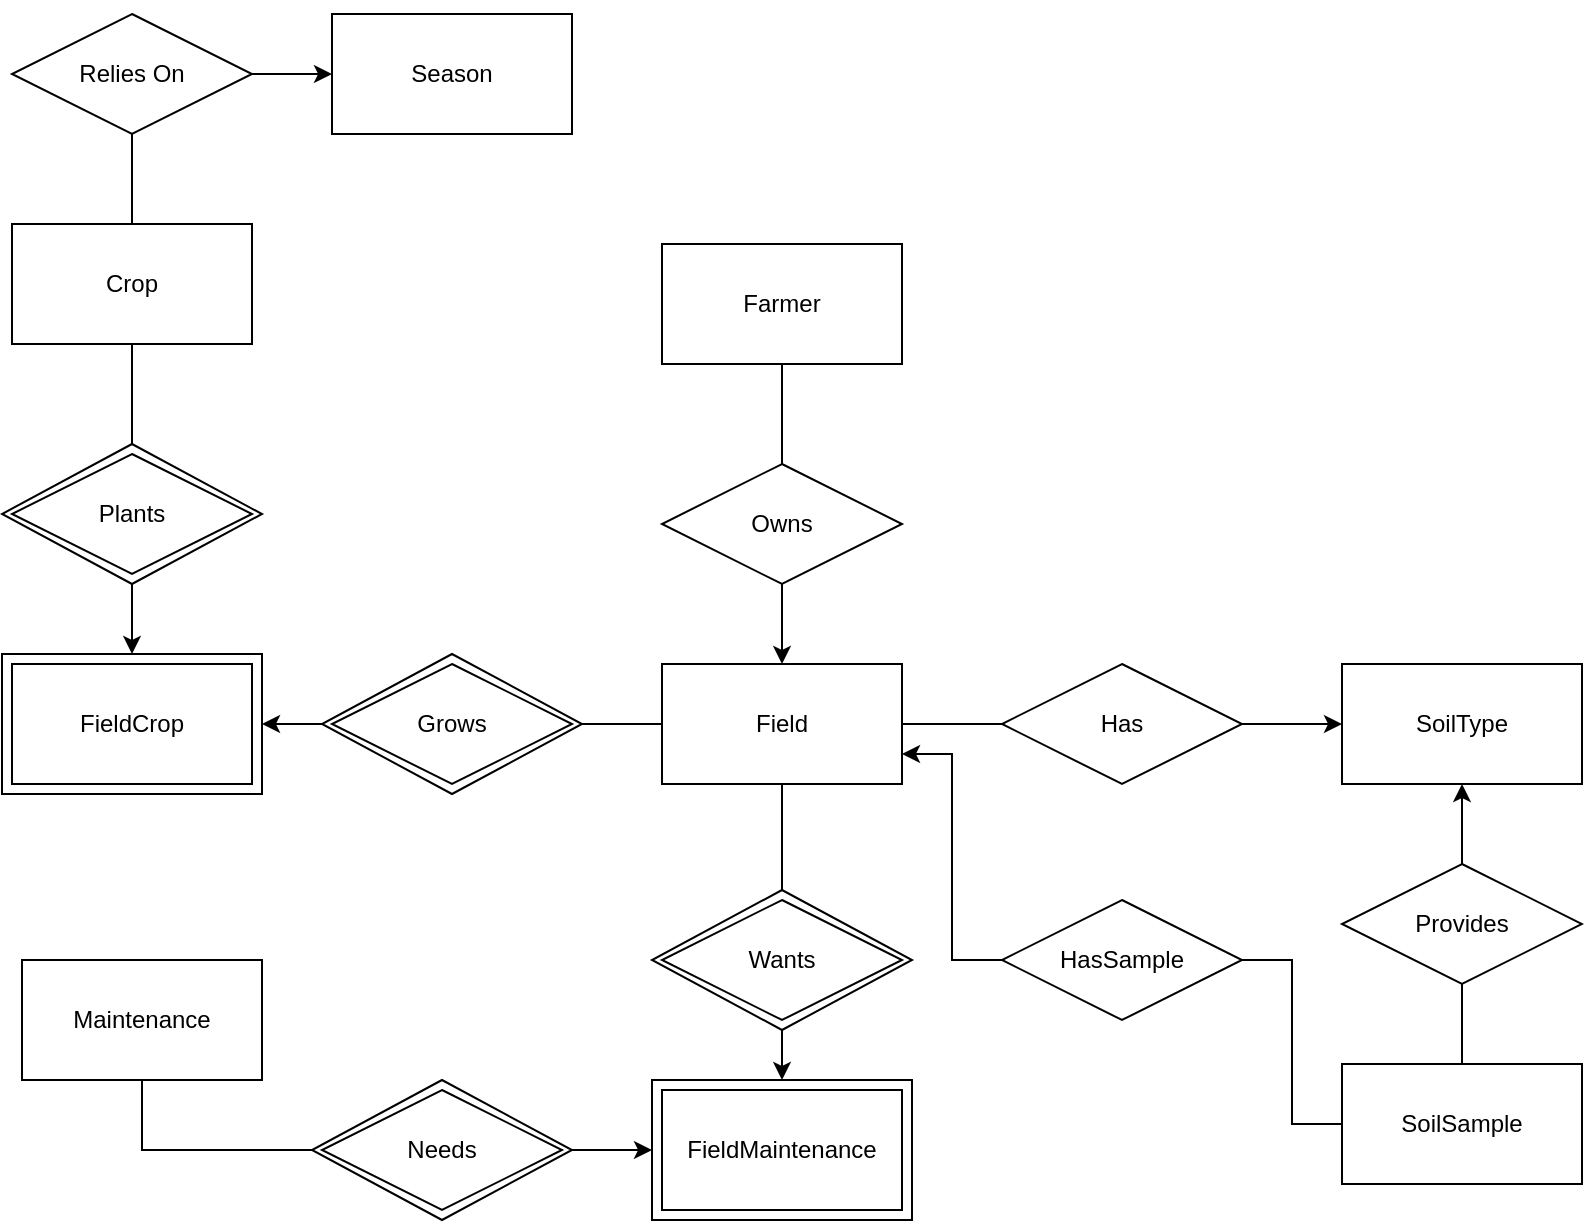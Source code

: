 <mxfile version="28.2.7">
  <diagram name="Page-1" id="aqrqUGH1YYFs3amk7tr6">
    <mxGraphModel dx="1226" dy="715" grid="1" gridSize="10" guides="1" tooltips="1" connect="1" arrows="0" fold="1" page="1" pageScale="1" pageWidth="850" pageHeight="1100" math="0" shadow="0">
      <root>
        <mxCell id="0" />
        <mxCell id="1" parent="0" />
        <mxCell id="9aUW3d_tHc-lzS_7Zy5h-33" style="edgeStyle=orthogonalEdgeStyle;rounded=0;orthogonalLoop=1;jettySize=auto;html=1;exitX=0;exitY=0.5;exitDx=0;exitDy=0;entryX=1;entryY=0.5;entryDx=0;entryDy=0;" parent="1" source="9aUW3d_tHc-lzS_7Zy5h-30" target="9aUW3d_tHc-lzS_7Zy5h-3" edge="1">
          <mxGeometry relative="1" as="geometry" />
        </mxCell>
        <mxCell id="9aUW3d_tHc-lzS_7Zy5h-30" value="" style="rhombus;whiteSpace=wrap;html=1;" parent="1" vertex="1">
          <mxGeometry x="180" y="350" width="130" height="70" as="geometry" />
        </mxCell>
        <mxCell id="9aUW3d_tHc-lzS_7Zy5h-2" value="" style="rounded=0;whiteSpace=wrap;html=1;" parent="1" vertex="1">
          <mxGeometry x="345" y="563" width="130" height="70" as="geometry" />
        </mxCell>
        <mxCell id="9aUW3d_tHc-lzS_7Zy5h-1" value="FieldMaintenance" style="rounded=0;whiteSpace=wrap;html=1;" parent="1" vertex="1">
          <mxGeometry x="350" y="568" width="120" height="60" as="geometry" />
        </mxCell>
        <mxCell id="9aUW3d_tHc-lzS_7Zy5h-3" value="" style="rounded=0;whiteSpace=wrap;html=1;" parent="1" vertex="1">
          <mxGeometry x="20" y="350" width="130" height="70" as="geometry" />
        </mxCell>
        <mxCell id="9aUW3d_tHc-lzS_7Zy5h-4" value="FieldCrop" style="rounded=0;whiteSpace=wrap;html=1;" parent="1" vertex="1">
          <mxGeometry x="25" y="355" width="120" height="60" as="geometry" />
        </mxCell>
        <mxCell id="9aUW3d_tHc-lzS_7Zy5h-56" style="edgeStyle=orthogonalEdgeStyle;rounded=0;orthogonalLoop=1;jettySize=auto;html=1;exitX=0.5;exitY=1;exitDx=0;exitDy=0;entryX=0;entryY=0.5;entryDx=0;entryDy=0;endArrow=none;endFill=0;" parent="1" source="9aUW3d_tHc-lzS_7Zy5h-5" target="9aUW3d_tHc-lzS_7Zy5h-51" edge="1">
          <mxGeometry relative="1" as="geometry" />
        </mxCell>
        <mxCell id="9aUW3d_tHc-lzS_7Zy5h-5" value="Maintenance" style="rounded=0;whiteSpace=wrap;html=1;" parent="1" vertex="1">
          <mxGeometry x="30" y="503" width="120" height="60" as="geometry" />
        </mxCell>
        <mxCell id="9aUW3d_tHc-lzS_7Zy5h-43" style="edgeStyle=orthogonalEdgeStyle;rounded=0;orthogonalLoop=1;jettySize=auto;html=1;exitX=0.5;exitY=1;exitDx=0;exitDy=0;entryX=0.5;entryY=0;entryDx=0;entryDy=0;endArrow=none;endFill=0;" parent="1" source="9aUW3d_tHc-lzS_7Zy5h-6" target="9aUW3d_tHc-lzS_7Zy5h-37" edge="1">
          <mxGeometry relative="1" as="geometry" />
        </mxCell>
        <mxCell id="9aUW3d_tHc-lzS_7Zy5h-6" value="Crop" style="rounded=0;whiteSpace=wrap;html=1;" parent="1" vertex="1">
          <mxGeometry x="25" y="135" width="120" height="60" as="geometry" />
        </mxCell>
        <mxCell id="9aUW3d_tHc-lzS_7Zy5h-7" value="Season" style="rounded=0;whiteSpace=wrap;html=1;" parent="1" vertex="1">
          <mxGeometry x="185" y="30" width="120" height="60" as="geometry" />
        </mxCell>
        <mxCell id="9aUW3d_tHc-lzS_7Zy5h-16" style="edgeStyle=orthogonalEdgeStyle;rounded=0;orthogonalLoop=1;jettySize=auto;html=1;exitX=0.5;exitY=0;exitDx=0;exitDy=0;entryX=0.5;entryY=0;entryDx=0;entryDy=0;strokeColor=none;" parent="1" source="9aUW3d_tHc-lzS_7Zy5h-13" target="9aUW3d_tHc-lzS_7Zy5h-13" edge="1">
          <mxGeometry relative="1" as="geometry" />
        </mxCell>
        <mxCell id="9aUW3d_tHc-lzS_7Zy5h-21" style="edgeStyle=orthogonalEdgeStyle;rounded=0;orthogonalLoop=1;jettySize=auto;html=1;exitX=0.5;exitY=1;exitDx=0;exitDy=0;entryX=0.5;entryY=0;entryDx=0;entryDy=0;strokeColor=default;endArrow=none;endFill=0;" parent="1" source="9aUW3d_tHc-lzS_7Zy5h-8" target="9aUW3d_tHc-lzS_7Zy5h-13" edge="1">
          <mxGeometry relative="1" as="geometry" />
        </mxCell>
        <mxCell id="9aUW3d_tHc-lzS_7Zy5h-8" value="Farmer" style="rounded=0;whiteSpace=wrap;html=1;" parent="1" vertex="1">
          <mxGeometry x="350" y="145" width="120" height="60" as="geometry" />
        </mxCell>
        <mxCell id="9aUW3d_tHc-lzS_7Zy5h-23" style="edgeStyle=orthogonalEdgeStyle;rounded=0;orthogonalLoop=1;jettySize=auto;html=1;exitX=1;exitY=0.5;exitDx=0;exitDy=0;entryX=0;entryY=0.5;entryDx=0;entryDy=0;endArrow=none;endFill=0;" parent="1" source="9aUW3d_tHc-lzS_7Zy5h-10" target="9aUW3d_tHc-lzS_7Zy5h-22" edge="1">
          <mxGeometry relative="1" as="geometry" />
        </mxCell>
        <mxCell id="9aUW3d_tHc-lzS_7Zy5h-32" style="edgeStyle=orthogonalEdgeStyle;rounded=0;orthogonalLoop=1;jettySize=auto;html=1;exitX=0;exitY=0.5;exitDx=0;exitDy=0;entryX=1;entryY=0.5;entryDx=0;entryDy=0;endArrow=none;endFill=0;" parent="1" source="9aUW3d_tHc-lzS_7Zy5h-10" target="9aUW3d_tHc-lzS_7Zy5h-30" edge="1">
          <mxGeometry relative="1" as="geometry" />
        </mxCell>
        <mxCell id="9aUW3d_tHc-lzS_7Zy5h-53" style="edgeStyle=orthogonalEdgeStyle;rounded=0;orthogonalLoop=1;jettySize=auto;html=1;exitX=0.5;exitY=1;exitDx=0;exitDy=0;entryX=0.5;entryY=0;entryDx=0;entryDy=0;endArrow=none;endFill=0;" parent="1" source="9aUW3d_tHc-lzS_7Zy5h-10" target="9aUW3d_tHc-lzS_7Zy5h-48" edge="1">
          <mxGeometry relative="1" as="geometry" />
        </mxCell>
        <mxCell id="9aUW3d_tHc-lzS_7Zy5h-10" value="Field" style="rounded=0;whiteSpace=wrap;html=1;" parent="1" vertex="1">
          <mxGeometry x="350" y="355" width="120" height="60" as="geometry" />
        </mxCell>
        <mxCell id="9aUW3d_tHc-lzS_7Zy5h-11" value="SoilType" style="rounded=0;whiteSpace=wrap;html=1;" parent="1" vertex="1">
          <mxGeometry x="690" y="355" width="120" height="60" as="geometry" />
        </mxCell>
        <mxCell id="9aUW3d_tHc-lzS_7Zy5h-12" value="SoilSample" style="rounded=0;whiteSpace=wrap;html=1;" parent="1" vertex="1">
          <mxGeometry x="690" y="555" width="120" height="60" as="geometry" />
        </mxCell>
        <mxCell id="9aUW3d_tHc-lzS_7Zy5h-15" style="edgeStyle=orthogonalEdgeStyle;rounded=0;orthogonalLoop=1;jettySize=auto;html=1;exitX=0.5;exitY=1;exitDx=0;exitDy=0;entryX=0.5;entryY=0;entryDx=0;entryDy=0;" parent="1" source="9aUW3d_tHc-lzS_7Zy5h-13" target="9aUW3d_tHc-lzS_7Zy5h-10" edge="1">
          <mxGeometry relative="1" as="geometry" />
        </mxCell>
        <mxCell id="9aUW3d_tHc-lzS_7Zy5h-13" value="Owns" style="rhombus;whiteSpace=wrap;html=1;" parent="1" vertex="1">
          <mxGeometry x="350" y="255" width="120" height="60" as="geometry" />
        </mxCell>
        <mxCell id="9aUW3d_tHc-lzS_7Zy5h-24" style="edgeStyle=orthogonalEdgeStyle;rounded=0;orthogonalLoop=1;jettySize=auto;html=1;exitX=1;exitY=0.5;exitDx=0;exitDy=0;entryX=0;entryY=0.5;entryDx=0;entryDy=0;endArrow=classic;endFill=1;" parent="1" source="9aUW3d_tHc-lzS_7Zy5h-22" target="9aUW3d_tHc-lzS_7Zy5h-11" edge="1">
          <mxGeometry relative="1" as="geometry" />
        </mxCell>
        <mxCell id="9aUW3d_tHc-lzS_7Zy5h-22" value="Has" style="rhombus;whiteSpace=wrap;html=1;" parent="1" vertex="1">
          <mxGeometry x="520" y="355" width="120" height="60" as="geometry" />
        </mxCell>
        <mxCell id="9aUW3d_tHc-lzS_7Zy5h-27" style="edgeStyle=orthogonalEdgeStyle;rounded=0;orthogonalLoop=1;jettySize=auto;html=1;exitX=0.5;exitY=1;exitDx=0;exitDy=0;entryX=0.5;entryY=0;entryDx=0;entryDy=0;endArrow=none;endFill=0;" parent="1" source="9aUW3d_tHc-lzS_7Zy5h-25" target="9aUW3d_tHc-lzS_7Zy5h-12" edge="1">
          <mxGeometry relative="1" as="geometry" />
        </mxCell>
        <mxCell id="Yz5QPVmJnknTM9tz85iJ-5" style="edgeStyle=orthogonalEdgeStyle;rounded=0;orthogonalLoop=1;jettySize=auto;html=1;exitX=0.5;exitY=0;exitDx=0;exitDy=0;entryX=0.5;entryY=1;entryDx=0;entryDy=0;" edge="1" parent="1" source="9aUW3d_tHc-lzS_7Zy5h-25" target="9aUW3d_tHc-lzS_7Zy5h-11">
          <mxGeometry relative="1" as="geometry" />
        </mxCell>
        <mxCell id="9aUW3d_tHc-lzS_7Zy5h-25" value="Provides" style="rhombus;whiteSpace=wrap;html=1;" parent="1" vertex="1">
          <mxGeometry x="690" y="455" width="120" height="60" as="geometry" />
        </mxCell>
        <mxCell id="9aUW3d_tHc-lzS_7Zy5h-29" value="Grows" style="rhombus;whiteSpace=wrap;html=1;" parent="1" vertex="1">
          <mxGeometry x="185" y="355" width="120" height="60" as="geometry" />
        </mxCell>
        <mxCell id="9aUW3d_tHc-lzS_7Zy5h-44" style="edgeStyle=orthogonalEdgeStyle;rounded=0;orthogonalLoop=1;jettySize=auto;html=1;exitX=0.5;exitY=1;exitDx=0;exitDy=0;entryX=0.5;entryY=0;entryDx=0;entryDy=0;" parent="1" source="9aUW3d_tHc-lzS_7Zy5h-37" target="9aUW3d_tHc-lzS_7Zy5h-3" edge="1">
          <mxGeometry relative="1" as="geometry" />
        </mxCell>
        <mxCell id="9aUW3d_tHc-lzS_7Zy5h-37" value="" style="rhombus;whiteSpace=wrap;html=1;" parent="1" vertex="1">
          <mxGeometry x="20" y="245" width="130" height="70" as="geometry" />
        </mxCell>
        <mxCell id="9aUW3d_tHc-lzS_7Zy5h-38" value="Plants" style="rhombus;whiteSpace=wrap;html=1;" parent="1" vertex="1">
          <mxGeometry x="25" y="250" width="120" height="60" as="geometry" />
        </mxCell>
        <mxCell id="9aUW3d_tHc-lzS_7Zy5h-39" style="edgeStyle=orthogonalEdgeStyle;rounded=0;orthogonalLoop=1;jettySize=auto;html=1;exitX=0.5;exitY=0;exitDx=0;exitDy=0;entryX=0.5;entryY=0;entryDx=0;entryDy=0;strokeColor=none;" parent="1" source="9aUW3d_tHc-lzS_7Zy5h-40" target="9aUW3d_tHc-lzS_7Zy5h-40" edge="1">
          <mxGeometry relative="1" as="geometry" />
        </mxCell>
        <mxCell id="9aUW3d_tHc-lzS_7Zy5h-47" style="edgeStyle=orthogonalEdgeStyle;rounded=0;orthogonalLoop=1;jettySize=auto;html=1;exitX=0.5;exitY=1;exitDx=0;exitDy=0;entryX=0.5;entryY=0;entryDx=0;entryDy=0;endArrow=none;endFill=0;" parent="1" source="9aUW3d_tHc-lzS_7Zy5h-40" target="9aUW3d_tHc-lzS_7Zy5h-6" edge="1">
          <mxGeometry relative="1" as="geometry" />
        </mxCell>
        <mxCell id="Yz5QPVmJnknTM9tz85iJ-7" style="edgeStyle=orthogonalEdgeStyle;rounded=0;orthogonalLoop=1;jettySize=auto;html=1;exitX=1;exitY=0.5;exitDx=0;exitDy=0;entryX=0;entryY=0.5;entryDx=0;entryDy=0;" edge="1" parent="1" source="9aUW3d_tHc-lzS_7Zy5h-40" target="9aUW3d_tHc-lzS_7Zy5h-7">
          <mxGeometry relative="1" as="geometry" />
        </mxCell>
        <mxCell id="9aUW3d_tHc-lzS_7Zy5h-40" value="Relies On" style="rhombus;whiteSpace=wrap;html=1;" parent="1" vertex="1">
          <mxGeometry x="25" y="30" width="120" height="60" as="geometry" />
        </mxCell>
        <mxCell id="9aUW3d_tHc-lzS_7Zy5h-54" style="edgeStyle=orthogonalEdgeStyle;rounded=0;orthogonalLoop=1;jettySize=auto;html=1;exitX=0.5;exitY=1;exitDx=0;exitDy=0;entryX=0.5;entryY=0;entryDx=0;entryDy=0;" parent="1" source="9aUW3d_tHc-lzS_7Zy5h-48" target="9aUW3d_tHc-lzS_7Zy5h-2" edge="1">
          <mxGeometry relative="1" as="geometry" />
        </mxCell>
        <mxCell id="9aUW3d_tHc-lzS_7Zy5h-48" value="" style="rhombus;whiteSpace=wrap;html=1;" parent="1" vertex="1">
          <mxGeometry x="345" y="468" width="130" height="70" as="geometry" />
        </mxCell>
        <mxCell id="9aUW3d_tHc-lzS_7Zy5h-49" value="Wants" style="rhombus;whiteSpace=wrap;html=1;" parent="1" vertex="1">
          <mxGeometry x="350" y="473" width="120" height="60" as="geometry" />
        </mxCell>
        <mxCell id="9aUW3d_tHc-lzS_7Zy5h-55" style="edgeStyle=orthogonalEdgeStyle;rounded=0;orthogonalLoop=1;jettySize=auto;html=1;exitX=1;exitY=0.5;exitDx=0;exitDy=0;entryX=0;entryY=0.5;entryDx=0;entryDy=0;" parent="1" source="9aUW3d_tHc-lzS_7Zy5h-50" target="9aUW3d_tHc-lzS_7Zy5h-2" edge="1">
          <mxGeometry relative="1" as="geometry" />
        </mxCell>
        <mxCell id="9aUW3d_tHc-lzS_7Zy5h-50" value="" style="rhombus;whiteSpace=wrap;html=1;" parent="1" vertex="1">
          <mxGeometry x="175" y="563" width="130" height="70" as="geometry" />
        </mxCell>
        <mxCell id="9aUW3d_tHc-lzS_7Zy5h-51" value="Needs" style="rhombus;whiteSpace=wrap;html=1;" parent="1" vertex="1">
          <mxGeometry x="180" y="568" width="120" height="60" as="geometry" />
        </mxCell>
        <mxCell id="Yz5QPVmJnknTM9tz85iJ-4" style="edgeStyle=orthogonalEdgeStyle;rounded=0;orthogonalLoop=1;jettySize=auto;html=1;exitX=1;exitY=0.5;exitDx=0;exitDy=0;entryX=0;entryY=0.5;entryDx=0;entryDy=0;endArrow=none;endFill=0;" edge="1" parent="1" source="Yz5QPVmJnknTM9tz85iJ-1" target="9aUW3d_tHc-lzS_7Zy5h-12">
          <mxGeometry relative="1" as="geometry" />
        </mxCell>
        <mxCell id="Yz5QPVmJnknTM9tz85iJ-6" style="edgeStyle=orthogonalEdgeStyle;rounded=0;orthogonalLoop=1;jettySize=auto;html=1;exitX=0;exitY=0.5;exitDx=0;exitDy=0;entryX=1;entryY=0.75;entryDx=0;entryDy=0;" edge="1" parent="1" source="Yz5QPVmJnknTM9tz85iJ-1" target="9aUW3d_tHc-lzS_7Zy5h-10">
          <mxGeometry relative="1" as="geometry" />
        </mxCell>
        <mxCell id="Yz5QPVmJnknTM9tz85iJ-1" value="HasSample" style="rhombus;whiteSpace=wrap;html=1;" vertex="1" parent="1">
          <mxGeometry x="520" y="473" width="120" height="60" as="geometry" />
        </mxCell>
      </root>
    </mxGraphModel>
  </diagram>
</mxfile>
